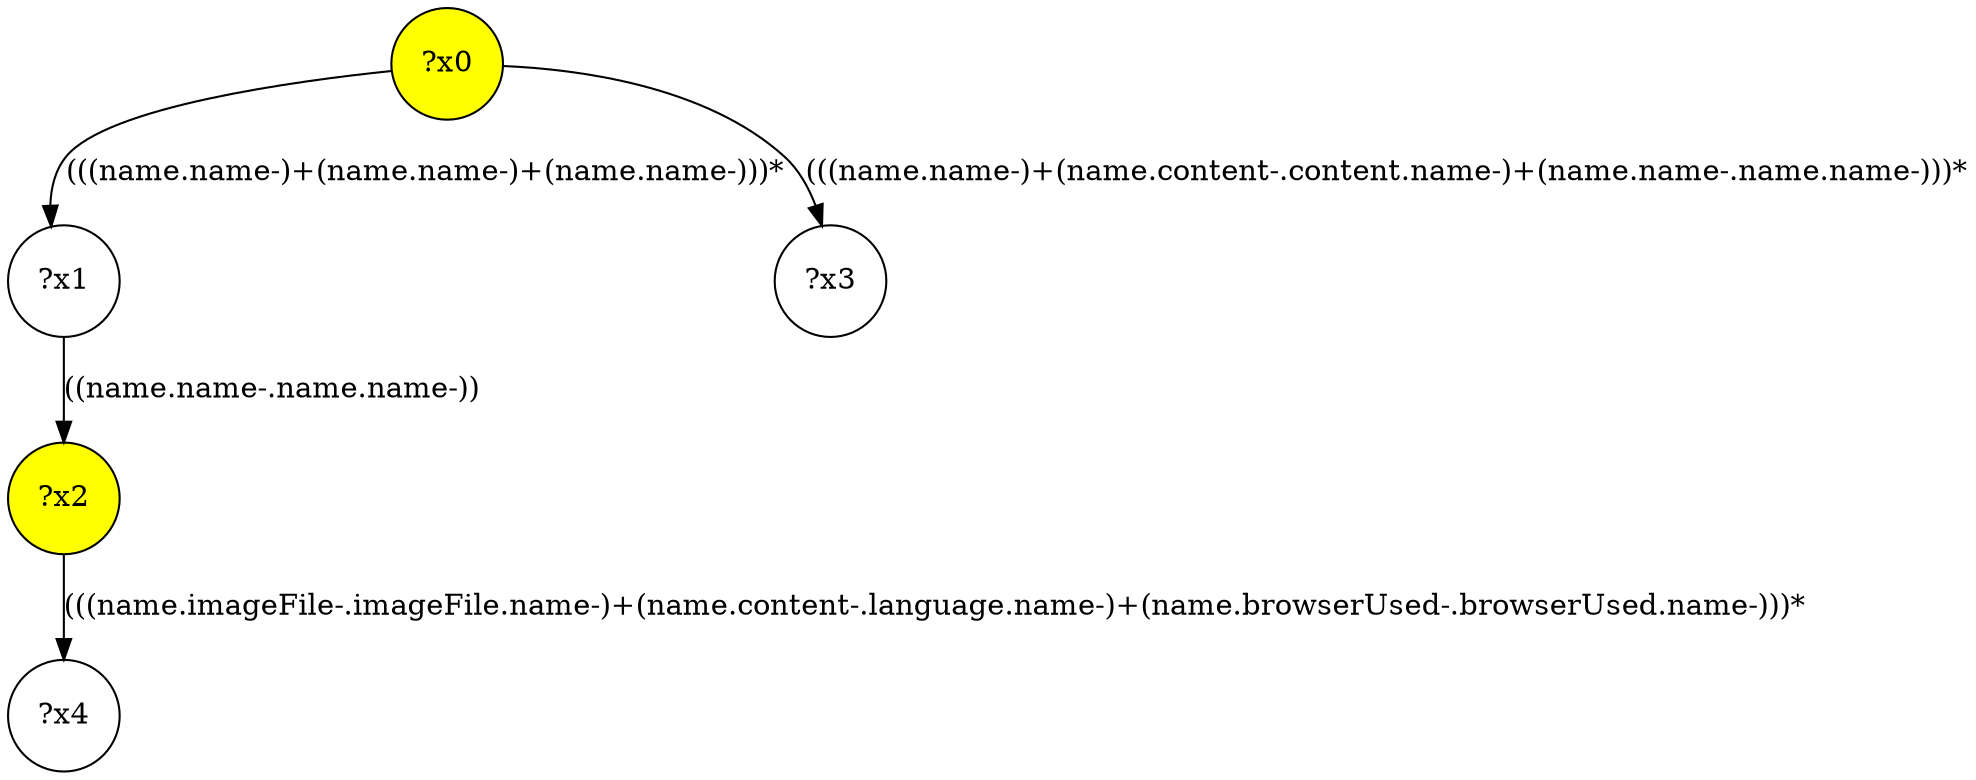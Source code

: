 digraph g {
	x0 [fillcolor="yellow", style="filled," shape=circle, label="?x0"];
	x2 [fillcolor="yellow", style="filled," shape=circle, label="?x2"];
	x1 [shape=circle, label="?x1"];
	x0 -> x1 [label="(((name.name-)+(name.name-)+(name.name-)))*"];
	x1 -> x2 [label="((name.name-.name.name-))"];
	x3 [shape=circle, label="?x3"];
	x0 -> x3 [label="(((name.name-)+(name.content-.content.name-)+(name.name-.name.name-)))*"];
	x4 [shape=circle, label="?x4"];
	x2 -> x4 [label="(((name.imageFile-.imageFile.name-)+(name.content-.language.name-)+(name.browserUsed-.browserUsed.name-)))*"];
}
